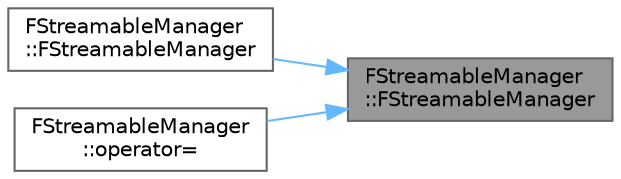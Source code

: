 digraph "FStreamableManager::FStreamableManager"
{
 // INTERACTIVE_SVG=YES
 // LATEX_PDF_SIZE
  bgcolor="transparent";
  edge [fontname=Helvetica,fontsize=10,labelfontname=Helvetica,labelfontsize=10];
  node [fontname=Helvetica,fontsize=10,shape=box,height=0.2,width=0.4];
  rankdir="RL";
  Node1 [id="Node000001",label="FStreamableManager\l::FStreamableManager",height=0.2,width=0.4,color="gray40", fillcolor="grey60", style="filled", fontcolor="black",tooltip=" "];
  Node1 -> Node2 [id="edge1_Node000001_Node000002",dir="back",color="steelblue1",style="solid",tooltip=" "];
  Node2 [id="Node000002",label="FStreamableManager\l::FStreamableManager",height=0.2,width=0.4,color="grey40", fillcolor="white", style="filled",URL="$d8/df5/structFStreamableManager.html#a17449094fca7826e15d16c1398994c1f",tooltip="Not safe to copy or duplicate."];
  Node1 -> Node3 [id="edge2_Node000001_Node000003",dir="back",color="steelblue1",style="solid",tooltip=" "];
  Node3 [id="Node000003",label="FStreamableManager\l::operator=",height=0.2,width=0.4,color="grey40", fillcolor="white", style="filled",URL="$d8/df5/structFStreamableManager.html#a3705c6fc85864f34384e0d77f66bdc96",tooltip=" "];
}
